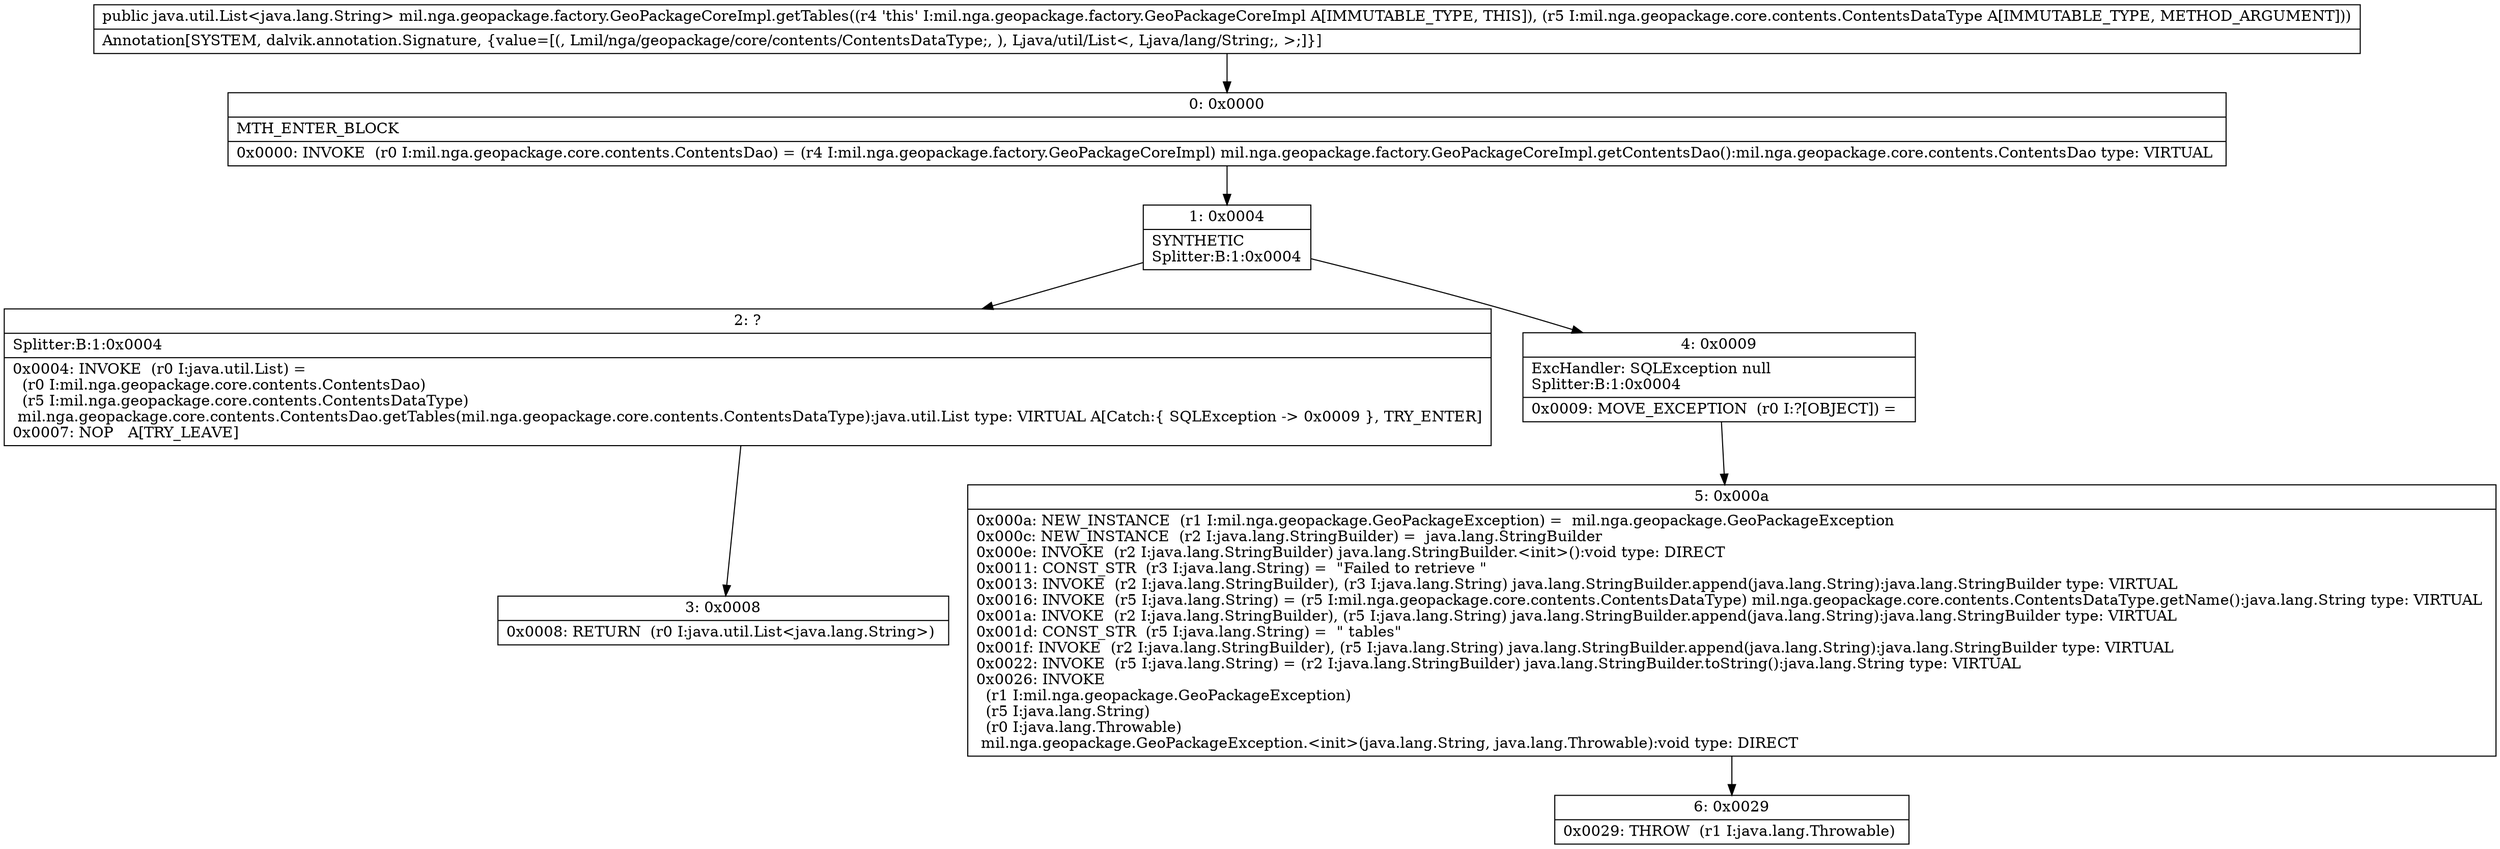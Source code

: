 digraph "CFG formil.nga.geopackage.factory.GeoPackageCoreImpl.getTables(Lmil\/nga\/geopackage\/core\/contents\/ContentsDataType;)Ljava\/util\/List;" {
Node_0 [shape=record,label="{0\:\ 0x0000|MTH_ENTER_BLOCK\l|0x0000: INVOKE  (r0 I:mil.nga.geopackage.core.contents.ContentsDao) = (r4 I:mil.nga.geopackage.factory.GeoPackageCoreImpl) mil.nga.geopackage.factory.GeoPackageCoreImpl.getContentsDao():mil.nga.geopackage.core.contents.ContentsDao type: VIRTUAL \l}"];
Node_1 [shape=record,label="{1\:\ 0x0004|SYNTHETIC\lSplitter:B:1:0x0004\l}"];
Node_2 [shape=record,label="{2\:\ ?|Splitter:B:1:0x0004\l|0x0004: INVOKE  (r0 I:java.util.List) = \l  (r0 I:mil.nga.geopackage.core.contents.ContentsDao)\l  (r5 I:mil.nga.geopackage.core.contents.ContentsDataType)\l mil.nga.geopackage.core.contents.ContentsDao.getTables(mil.nga.geopackage.core.contents.ContentsDataType):java.util.List type: VIRTUAL A[Catch:\{ SQLException \-\> 0x0009 \}, TRY_ENTER]\l0x0007: NOP   A[TRY_LEAVE]\l}"];
Node_3 [shape=record,label="{3\:\ 0x0008|0x0008: RETURN  (r0 I:java.util.List\<java.lang.String\>) \l}"];
Node_4 [shape=record,label="{4\:\ 0x0009|ExcHandler: SQLException null\lSplitter:B:1:0x0004\l|0x0009: MOVE_EXCEPTION  (r0 I:?[OBJECT]) =  \l}"];
Node_5 [shape=record,label="{5\:\ 0x000a|0x000a: NEW_INSTANCE  (r1 I:mil.nga.geopackage.GeoPackageException) =  mil.nga.geopackage.GeoPackageException \l0x000c: NEW_INSTANCE  (r2 I:java.lang.StringBuilder) =  java.lang.StringBuilder \l0x000e: INVOKE  (r2 I:java.lang.StringBuilder) java.lang.StringBuilder.\<init\>():void type: DIRECT \l0x0011: CONST_STR  (r3 I:java.lang.String) =  \"Failed to retrieve \" \l0x0013: INVOKE  (r2 I:java.lang.StringBuilder), (r3 I:java.lang.String) java.lang.StringBuilder.append(java.lang.String):java.lang.StringBuilder type: VIRTUAL \l0x0016: INVOKE  (r5 I:java.lang.String) = (r5 I:mil.nga.geopackage.core.contents.ContentsDataType) mil.nga.geopackage.core.contents.ContentsDataType.getName():java.lang.String type: VIRTUAL \l0x001a: INVOKE  (r2 I:java.lang.StringBuilder), (r5 I:java.lang.String) java.lang.StringBuilder.append(java.lang.String):java.lang.StringBuilder type: VIRTUAL \l0x001d: CONST_STR  (r5 I:java.lang.String) =  \" tables\" \l0x001f: INVOKE  (r2 I:java.lang.StringBuilder), (r5 I:java.lang.String) java.lang.StringBuilder.append(java.lang.String):java.lang.StringBuilder type: VIRTUAL \l0x0022: INVOKE  (r5 I:java.lang.String) = (r2 I:java.lang.StringBuilder) java.lang.StringBuilder.toString():java.lang.String type: VIRTUAL \l0x0026: INVOKE  \l  (r1 I:mil.nga.geopackage.GeoPackageException)\l  (r5 I:java.lang.String)\l  (r0 I:java.lang.Throwable)\l mil.nga.geopackage.GeoPackageException.\<init\>(java.lang.String, java.lang.Throwable):void type: DIRECT \l}"];
Node_6 [shape=record,label="{6\:\ 0x0029|0x0029: THROW  (r1 I:java.lang.Throwable) \l}"];
MethodNode[shape=record,label="{public java.util.List\<java.lang.String\> mil.nga.geopackage.factory.GeoPackageCoreImpl.getTables((r4 'this' I:mil.nga.geopackage.factory.GeoPackageCoreImpl A[IMMUTABLE_TYPE, THIS]), (r5 I:mil.nga.geopackage.core.contents.ContentsDataType A[IMMUTABLE_TYPE, METHOD_ARGUMENT]))  | Annotation[SYSTEM, dalvik.annotation.Signature, \{value=[(, Lmil\/nga\/geopackage\/core\/contents\/ContentsDataType;, ), Ljava\/util\/List\<, Ljava\/lang\/String;, \>;]\}]\l}"];
MethodNode -> Node_0;
Node_0 -> Node_1;
Node_1 -> Node_2;
Node_1 -> Node_4;
Node_2 -> Node_3;
Node_4 -> Node_5;
Node_5 -> Node_6;
}

